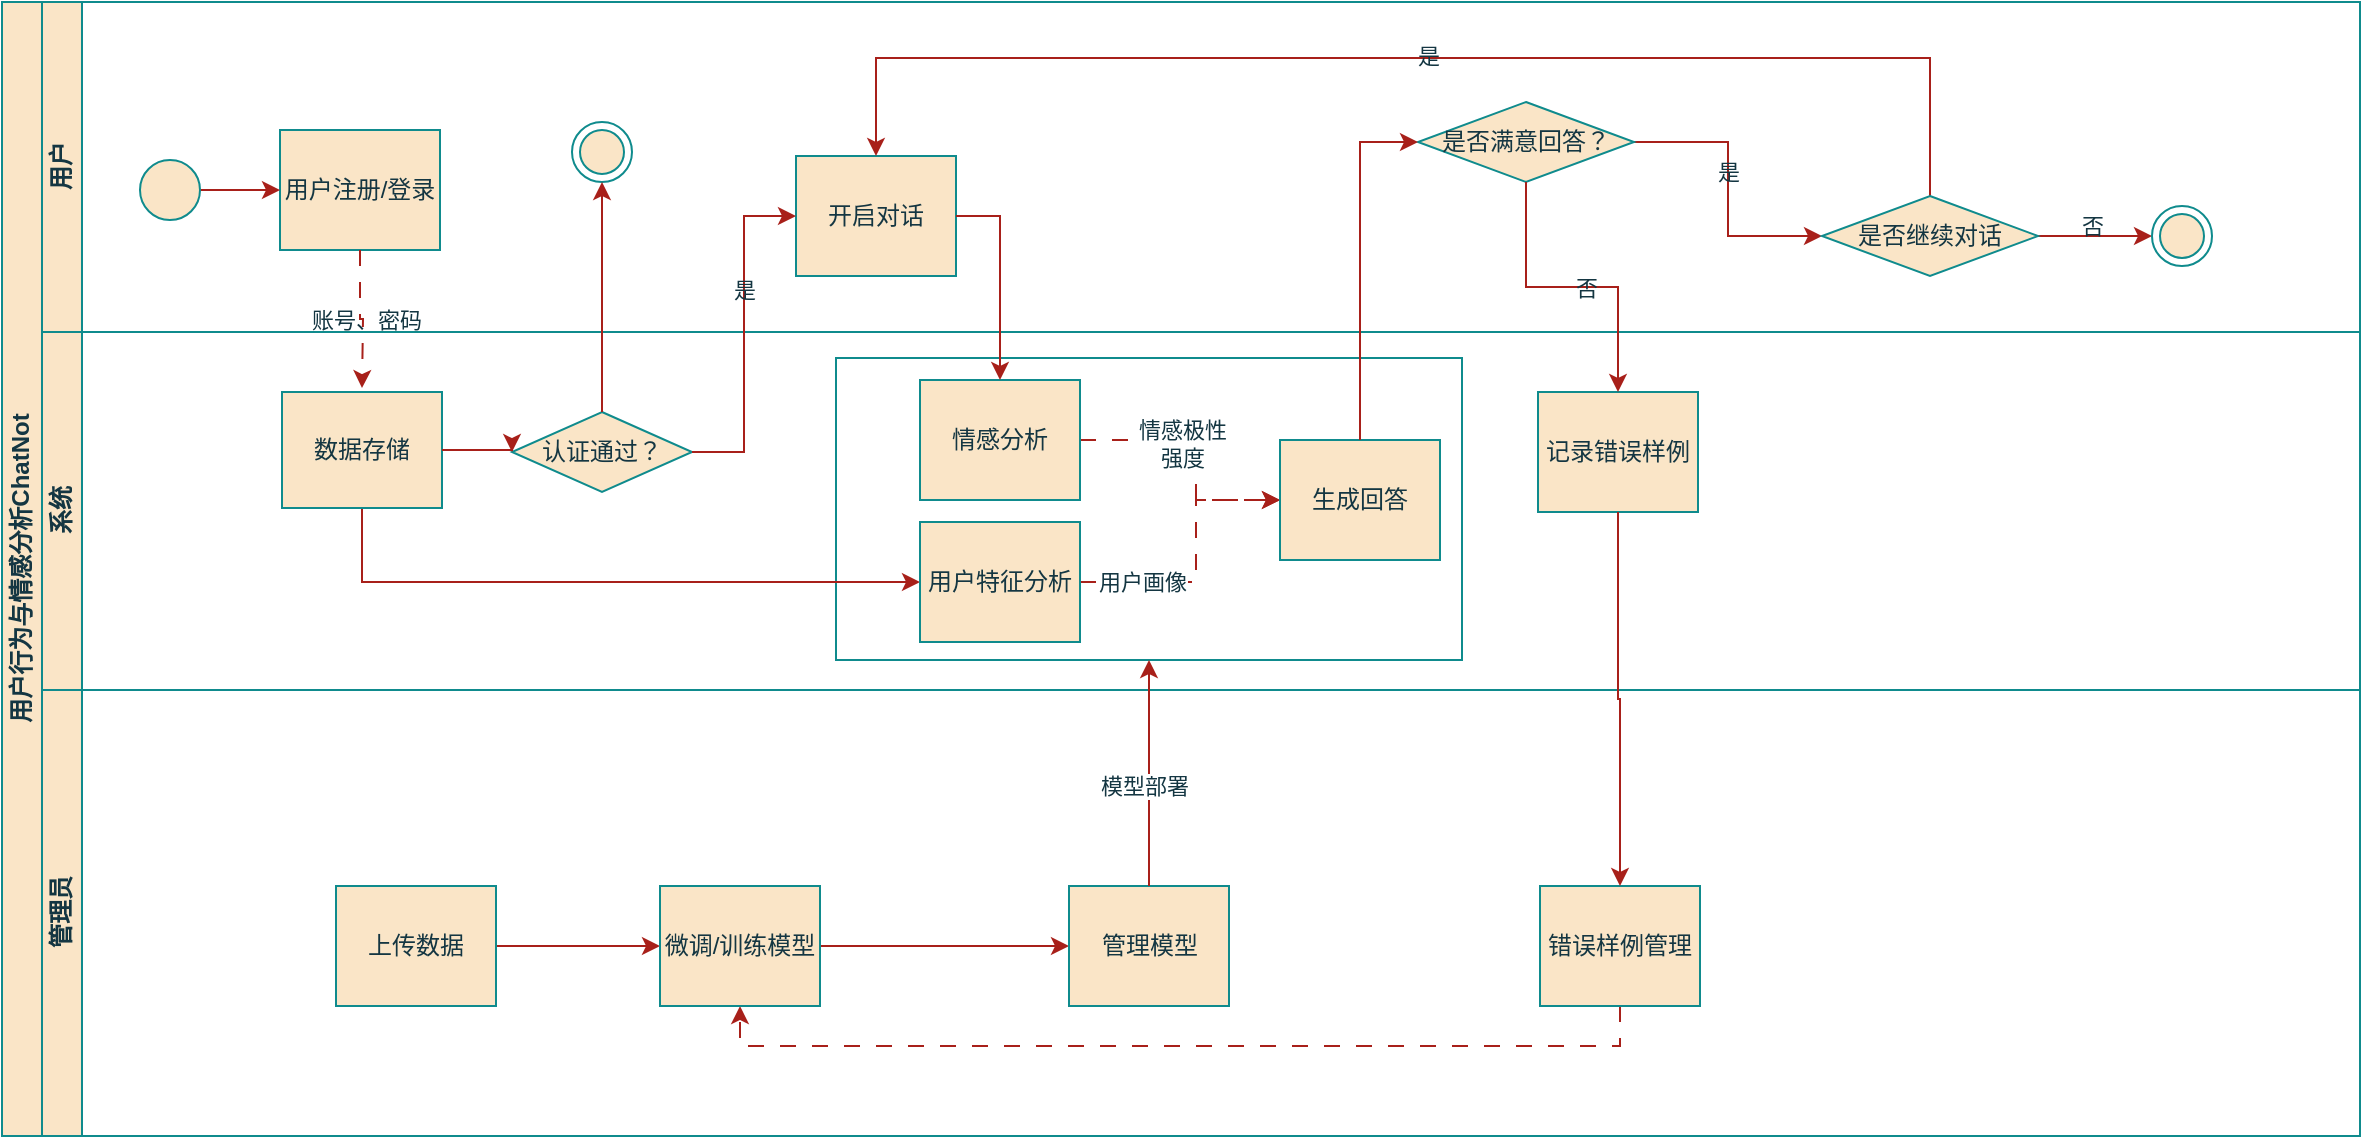<mxfile version="28.2.5">
  <diagram id="prtHgNgQTEPvFCAcTncT" name="Page-1">
    <mxGraphModel dx="1963" dy="1083" grid="0" gridSize="10" guides="1" tooltips="1" connect="1" arrows="1" fold="1" page="0" pageScale="1" pageWidth="827" pageHeight="1169" math="0" shadow="0">
      <root>
        <mxCell id="0" />
        <mxCell id="1" parent="0" />
        <mxCell id="dNxyNK7c78bLwvsdeMH5-19" value="用户行为与情感分析ChatNot" style="swimlane;html=1;childLayout=stackLayout;resizeParent=1;resizeParentMax=0;horizontal=0;startSize=20;horizontalStack=0;labelBackgroundColor=none;fillColor=#FAE5C7;strokeColor=#0F8B8D;fontColor=#143642;" parent="1" vertex="1">
          <mxGeometry x="-51" y="71" width="1179" height="567" as="geometry" />
        </mxCell>
        <mxCell id="dNxyNK7c78bLwvsdeMH5-20" value="用户" style="swimlane;html=1;startSize=20;horizontal=0;labelBackgroundColor=none;fillColor=#FAE5C7;strokeColor=#0F8B8D;fontColor=#143642;" parent="dNxyNK7c78bLwvsdeMH5-19" vertex="1">
          <mxGeometry x="20" width="1159" height="165" as="geometry" />
        </mxCell>
        <mxCell id="dNxyNK7c78bLwvsdeMH5-24" value="用户注册/登录" style="rounded=0;whiteSpace=wrap;html=1;fontFamily=Helvetica;fontSize=12;fontColor=#143642;align=center;labelBackgroundColor=none;fillColor=#FAE5C7;strokeColor=#0F8B8D;" parent="dNxyNK7c78bLwvsdeMH5-20" vertex="1">
          <mxGeometry x="119" y="64" width="80" height="60" as="geometry" />
        </mxCell>
        <mxCell id="dNxyNK7c78bLwvsdeMH5-30" value="开启对话" style="rounded=0;whiteSpace=wrap;html=1;fontFamily=Helvetica;fontSize=12;fontColor=#143642;align=center;labelBackgroundColor=none;fillColor=#FAE5C7;strokeColor=#0F8B8D;" parent="dNxyNK7c78bLwvsdeMH5-20" vertex="1">
          <mxGeometry x="377" y="77" width="80" height="60" as="geometry" />
        </mxCell>
        <mxCell id="M6F-Px4D4K-rMP6CH2uH-9" value="" style="ellipse;html=1;shape=endState;fillColor=#FAE5C7;strokeColor=#0F8B8D;labelBackgroundColor=none;fontColor=#143642;" vertex="1" parent="dNxyNK7c78bLwvsdeMH5-20">
          <mxGeometry x="265" y="60" width="30" height="30" as="geometry" />
        </mxCell>
        <mxCell id="M6F-Px4D4K-rMP6CH2uH-67" value="" style="edgeStyle=orthogonalEdgeStyle;rounded=0;orthogonalLoop=1;jettySize=auto;html=1;entryX=0;entryY=0.5;entryDx=0;entryDy=0;labelBackgroundColor=none;strokeColor=#A8201A;fontColor=default;" edge="1" parent="dNxyNK7c78bLwvsdeMH5-20" source="M6F-Px4D4K-rMP6CH2uH-35" target="M6F-Px4D4K-rMP6CH2uH-66">
          <mxGeometry relative="1" as="geometry" />
        </mxCell>
        <mxCell id="M6F-Px4D4K-rMP6CH2uH-68" value="是" style="edgeLabel;html=1;align=center;verticalAlign=middle;resizable=0;points=[];labelBackgroundColor=none;fontColor=#143642;" vertex="1" connectable="0" parent="M6F-Px4D4K-rMP6CH2uH-67">
          <mxGeometry x="-0.125" relative="1" as="geometry">
            <mxPoint as="offset" />
          </mxGeometry>
        </mxCell>
        <mxCell id="M6F-Px4D4K-rMP6CH2uH-35" value="是否满意回答？" style="rhombus;whiteSpace=wrap;html=1;fontFamily=Helvetica;fontSize=12;fontColor=#143642;align=center;labelBackgroundColor=none;fillColor=#FAE5C7;strokeColor=#0F8B8D;" vertex="1" parent="dNxyNK7c78bLwvsdeMH5-20">
          <mxGeometry x="688" y="50" width="108" height="40" as="geometry" />
        </mxCell>
        <mxCell id="M6F-Px4D4K-rMP6CH2uH-76" style="edgeStyle=orthogonalEdgeStyle;rounded=0;orthogonalLoop=1;jettySize=auto;html=1;exitX=0.5;exitY=0;exitDx=0;exitDy=0;entryX=0.5;entryY=0;entryDx=0;entryDy=0;labelBackgroundColor=none;strokeColor=#A8201A;fontColor=default;" edge="1" parent="dNxyNK7c78bLwvsdeMH5-20" source="M6F-Px4D4K-rMP6CH2uH-66" target="dNxyNK7c78bLwvsdeMH5-30">
          <mxGeometry relative="1" as="geometry">
            <mxPoint x="538.353" y="67.706" as="targetPoint" />
            <Array as="points">
              <mxPoint x="944" y="28" />
              <mxPoint x="417" y="28" />
            </Array>
          </mxGeometry>
        </mxCell>
        <mxCell id="M6F-Px4D4K-rMP6CH2uH-77" value="是" style="edgeLabel;html=1;align=center;verticalAlign=middle;resizable=0;points=[];labelBackgroundColor=none;fontColor=#143642;" vertex="1" connectable="0" parent="M6F-Px4D4K-rMP6CH2uH-76">
          <mxGeometry x="-0.008" y="-1" relative="1" as="geometry">
            <mxPoint as="offset" />
          </mxGeometry>
        </mxCell>
        <mxCell id="M6F-Px4D4K-rMP6CH2uH-78" style="edgeStyle=orthogonalEdgeStyle;rounded=0;orthogonalLoop=1;jettySize=auto;html=1;exitX=1;exitY=0.5;exitDx=0;exitDy=0;entryX=0;entryY=0.5;entryDx=0;entryDy=0;labelBackgroundColor=none;strokeColor=#A8201A;fontColor=default;" edge="1" parent="dNxyNK7c78bLwvsdeMH5-20" source="M6F-Px4D4K-rMP6CH2uH-66" target="M6F-Px4D4K-rMP6CH2uH-71">
          <mxGeometry relative="1" as="geometry" />
        </mxCell>
        <mxCell id="M6F-Px4D4K-rMP6CH2uH-79" value="否" style="edgeLabel;html=1;align=center;verticalAlign=middle;resizable=0;points=[];labelBackgroundColor=none;fontColor=#143642;" vertex="1" connectable="0" parent="M6F-Px4D4K-rMP6CH2uH-78">
          <mxGeometry x="-0.059" y="5" relative="1" as="geometry">
            <mxPoint as="offset" />
          </mxGeometry>
        </mxCell>
        <mxCell id="M6F-Px4D4K-rMP6CH2uH-66" value="是否继续对话" style="rhombus;whiteSpace=wrap;html=1;fontFamily=Helvetica;fontSize=12;fontColor=#143642;align=center;labelBackgroundColor=none;fillColor=#FAE5C7;strokeColor=#0F8B8D;" vertex="1" parent="dNxyNK7c78bLwvsdeMH5-20">
          <mxGeometry x="890" y="97" width="108" height="40" as="geometry" />
        </mxCell>
        <mxCell id="M6F-Px4D4K-rMP6CH2uH-71" value="" style="ellipse;html=1;shape=endState;fillColor=#FAE5C7;strokeColor=#0F8B8D;labelBackgroundColor=none;fontColor=#143642;" vertex="1" parent="dNxyNK7c78bLwvsdeMH5-20">
          <mxGeometry x="1055" y="102" width="30" height="30" as="geometry" />
        </mxCell>
        <mxCell id="M6F-Px4D4K-rMP6CH2uH-89" style="edgeStyle=orthogonalEdgeStyle;rounded=0;orthogonalLoop=1;jettySize=auto;html=1;entryX=0;entryY=0.5;entryDx=0;entryDy=0;strokeColor=#A8201A;fontColor=#143642;fillColor=#FAE5C7;" edge="1" parent="dNxyNK7c78bLwvsdeMH5-20" source="M6F-Px4D4K-rMP6CH2uH-86" target="dNxyNK7c78bLwvsdeMH5-24">
          <mxGeometry relative="1" as="geometry" />
        </mxCell>
        <mxCell id="M6F-Px4D4K-rMP6CH2uH-86" value="" style="ellipse;whiteSpace=wrap;html=1;labelBackgroundColor=none;fillColor=#FAE5C7;strokeColor=#0F8B8D;fontColor=#143642;" vertex="1" parent="dNxyNK7c78bLwvsdeMH5-20">
          <mxGeometry x="49" y="79" width="30" height="30" as="geometry" />
        </mxCell>
        <mxCell id="dNxyNK7c78bLwvsdeMH5-21" value="系统" style="swimlane;html=1;startSize=20;horizontal=0;labelBackgroundColor=none;fillColor=#FAE5C7;strokeColor=#0F8B8D;fontColor=#143642;" parent="dNxyNK7c78bLwvsdeMH5-19" vertex="1">
          <mxGeometry x="20" y="165" width="1159" height="179" as="geometry" />
        </mxCell>
        <mxCell id="M6F-Px4D4K-rMP6CH2uH-92" value="" style="rounded=0;whiteSpace=wrap;html=1;strokeColor=light-dark(#0f8b8d, #ededed);" vertex="1" parent="dNxyNK7c78bLwvsdeMH5-21">
          <mxGeometry x="397" y="13" width="313" height="151" as="geometry" />
        </mxCell>
        <mxCell id="M6F-Px4D4K-rMP6CH2uH-90" style="edgeStyle=orthogonalEdgeStyle;rounded=0;orthogonalLoop=1;jettySize=auto;html=1;exitX=0.5;exitY=1;exitDx=0;exitDy=0;entryX=0;entryY=0.5;entryDx=0;entryDy=0;strokeColor=#A8201A;fontColor=#143642;fillColor=#FAE5C7;" edge="1" parent="dNxyNK7c78bLwvsdeMH5-21" source="dNxyNK7c78bLwvsdeMH5-26" target="M6F-Px4D4K-rMP6CH2uH-26">
          <mxGeometry relative="1" as="geometry" />
        </mxCell>
        <mxCell id="dNxyNK7c78bLwvsdeMH5-26" value="数据存储" style="rounded=0;whiteSpace=wrap;html=1;fontFamily=Helvetica;fontSize=12;fontColor=#143642;align=center;labelBackgroundColor=none;fillColor=#FAE5C7;strokeColor=#0F8B8D;" parent="dNxyNK7c78bLwvsdeMH5-21" vertex="1">
          <mxGeometry x="120" y="30" width="80" height="58" as="geometry" />
        </mxCell>
        <mxCell id="dNxyNK7c78bLwvsdeMH5-28" value="认证通过？" style="rhombus;whiteSpace=wrap;html=1;fontFamily=Helvetica;fontSize=12;fontColor=#143642;align=center;labelBackgroundColor=none;fillColor=#FAE5C7;strokeColor=#0F8B8D;" parent="dNxyNK7c78bLwvsdeMH5-21" vertex="1">
          <mxGeometry x="235" y="40" width="90" height="40" as="geometry" />
        </mxCell>
        <mxCell id="dNxyNK7c78bLwvsdeMH5-29" value="" style="edgeStyle=orthogonalEdgeStyle;rounded=0;orthogonalLoop=1;jettySize=auto;html=1;endArrow=classic;endFill=1;exitX=0.5;exitY=1;exitDx=0;exitDy=0;dashed=1;dashPattern=8 8;labelBackgroundColor=none;strokeColor=#A8201A;fontColor=default;" parent="dNxyNK7c78bLwvsdeMH5-21" source="dNxyNK7c78bLwvsdeMH5-24" edge="1">
          <mxGeometry relative="1" as="geometry">
            <mxPoint x="58.0" y="-35.98" as="sourcePoint" />
            <mxPoint x="160" y="28" as="targetPoint" />
          </mxGeometry>
        </mxCell>
        <mxCell id="M6F-Px4D4K-rMP6CH2uH-5" value="账号、密码" style="edgeLabel;html=1;align=center;verticalAlign=middle;resizable=0;points=[];labelBackgroundColor=none;fontColor=#143642;" vertex="1" connectable="0" parent="dNxyNK7c78bLwvsdeMH5-29">
          <mxGeometry x="0.026" y="1" relative="1" as="geometry">
            <mxPoint as="offset" />
          </mxGeometry>
        </mxCell>
        <mxCell id="dNxyNK7c78bLwvsdeMH5-31" style="edgeStyle=orthogonalEdgeStyle;rounded=0;orthogonalLoop=1;jettySize=auto;html=1;endArrow=classic;endFill=1;exitX=1;exitY=0.5;exitDx=0;exitDy=0;entryX=0;entryY=0.5;entryDx=0;entryDy=0;labelBackgroundColor=none;strokeColor=#A8201A;fontColor=default;" parent="dNxyNK7c78bLwvsdeMH5-21" source="dNxyNK7c78bLwvsdeMH5-26" target="dNxyNK7c78bLwvsdeMH5-28" edge="1">
          <mxGeometry relative="1" as="geometry" />
        </mxCell>
        <mxCell id="M6F-Px4D4K-rMP6CH2uH-97" style="edgeStyle=orthogonalEdgeStyle;rounded=0;orthogonalLoop=1;jettySize=auto;html=1;exitX=1;exitY=0.5;exitDx=0;exitDy=0;entryX=0;entryY=0.5;entryDx=0;entryDy=0;strokeColor=#A8201A;fontColor=#143642;fillColor=#FAE5C7;dashed=1;dashPattern=8 8;" edge="1" parent="dNxyNK7c78bLwvsdeMH5-21" source="M6F-Px4D4K-rMP6CH2uH-26" target="M6F-Px4D4K-rMP6CH2uH-33">
          <mxGeometry relative="1" as="geometry">
            <Array as="points">
              <mxPoint x="577" y="125" />
              <mxPoint x="577" y="84" />
            </Array>
          </mxGeometry>
        </mxCell>
        <mxCell id="M6F-Px4D4K-rMP6CH2uH-99" value="用户画像" style="edgeLabel;html=1;align=center;verticalAlign=middle;resizable=0;points=[];strokeColor=#0F8B8D;fontColor=#143642;fillColor=#FAE5C7;" vertex="1" connectable="0" parent="M6F-Px4D4K-rMP6CH2uH-97">
          <mxGeometry x="-0.45" relative="1" as="geometry">
            <mxPoint x="-8" as="offset" />
          </mxGeometry>
        </mxCell>
        <mxCell id="M6F-Px4D4K-rMP6CH2uH-26" value="用户特征分析" style="rounded=0;whiteSpace=wrap;html=1;fontFamily=Helvetica;fontSize=12;fontColor=#143642;align=center;labelBackgroundColor=none;fillColor=#FAE5C7;strokeColor=#0F8B8D;" vertex="1" parent="dNxyNK7c78bLwvsdeMH5-21">
          <mxGeometry x="439" y="95" width="80" height="60" as="geometry" />
        </mxCell>
        <mxCell id="M6F-Px4D4K-rMP6CH2uH-96" style="edgeStyle=orthogonalEdgeStyle;rounded=0;orthogonalLoop=1;jettySize=auto;html=1;exitX=1;exitY=0.5;exitDx=0;exitDy=0;strokeColor=#A8201A;fontColor=#143642;fillColor=#FAE5C7;dashed=1;dashPattern=8 8;" edge="1" parent="dNxyNK7c78bLwvsdeMH5-21" source="M6F-Px4D4K-rMP6CH2uH-27" target="M6F-Px4D4K-rMP6CH2uH-33">
          <mxGeometry relative="1" as="geometry">
            <Array as="points">
              <mxPoint x="577" y="54" />
              <mxPoint x="577" y="84" />
            </Array>
          </mxGeometry>
        </mxCell>
        <mxCell id="M6F-Px4D4K-rMP6CH2uH-98" value="情感极性&lt;div&gt;强度&lt;/div&gt;" style="edgeLabel;html=1;align=center;verticalAlign=middle;resizable=0;points=[];strokeColor=#0F8B8D;fontColor=#143642;fillColor=#FAE5C7;" vertex="1" connectable="0" parent="M6F-Px4D4K-rMP6CH2uH-96">
          <mxGeometry x="-0.437" y="-4" relative="1" as="geometry">
            <mxPoint x="14" y="-2" as="offset" />
          </mxGeometry>
        </mxCell>
        <mxCell id="M6F-Px4D4K-rMP6CH2uH-27" value="情感分析" style="rounded=0;whiteSpace=wrap;html=1;fontFamily=Helvetica;fontSize=12;fontColor=#143642;align=center;labelBackgroundColor=none;fillColor=#FAE5C7;strokeColor=#0F8B8D;" vertex="1" parent="dNxyNK7c78bLwvsdeMH5-21">
          <mxGeometry x="439" y="24" width="80" height="60" as="geometry" />
        </mxCell>
        <mxCell id="M6F-Px4D4K-rMP6CH2uH-33" value="生成回答" style="rounded=0;whiteSpace=wrap;html=1;fontFamily=Helvetica;fontSize=12;fontColor=#143642;align=center;labelBackgroundColor=none;fillColor=#FAE5C7;strokeColor=#0F8B8D;" vertex="1" parent="dNxyNK7c78bLwvsdeMH5-21">
          <mxGeometry x="619" y="54" width="80" height="60" as="geometry" />
        </mxCell>
        <mxCell id="M6F-Px4D4K-rMP6CH2uH-47" value="记录错误样例" style="rounded=0;whiteSpace=wrap;html=1;fontFamily=Helvetica;fontSize=12;fontColor=#143642;align=center;labelBackgroundColor=none;fillColor=#FAE5C7;strokeColor=#0F8B8D;" vertex="1" parent="dNxyNK7c78bLwvsdeMH5-21">
          <mxGeometry x="748" y="30" width="80" height="60" as="geometry" />
        </mxCell>
        <mxCell id="dNxyNK7c78bLwvsdeMH5-22" value="管理员" style="swimlane;html=1;startSize=20;horizontal=0;labelBackgroundColor=none;fillColor=#FAE5C7;strokeColor=#0F8B8D;fontColor=#143642;" parent="dNxyNK7c78bLwvsdeMH5-19" vertex="1">
          <mxGeometry x="20" y="344" width="1159" height="223" as="geometry" />
        </mxCell>
        <mxCell id="M6F-Px4D4K-rMP6CH2uH-60" style="edgeStyle=orthogonalEdgeStyle;rounded=0;orthogonalLoop=1;jettySize=auto;html=1;entryX=0.5;entryY=1;entryDx=0;entryDy=0;dashed=1;dashPattern=8 8;labelBackgroundColor=none;strokeColor=#A8201A;fontColor=default;" edge="1" parent="dNxyNK7c78bLwvsdeMH5-22" source="dNxyNK7c78bLwvsdeMH5-34" target="M6F-Px4D4K-rMP6CH2uH-50">
          <mxGeometry relative="1" as="geometry">
            <Array as="points">
              <mxPoint x="789" y="178" />
              <mxPoint x="349" y="178" />
            </Array>
          </mxGeometry>
        </mxCell>
        <mxCell id="dNxyNK7c78bLwvsdeMH5-34" value="错误样例管理" style="rounded=0;whiteSpace=wrap;html=1;fontFamily=Helvetica;fontSize=12;fontColor=#143642;align=center;labelBackgroundColor=none;fillColor=#FAE5C7;strokeColor=#0F8B8D;" parent="dNxyNK7c78bLwvsdeMH5-22" vertex="1">
          <mxGeometry x="749" y="98" width="80" height="60" as="geometry" />
        </mxCell>
        <mxCell id="M6F-Px4D4K-rMP6CH2uH-51" value="" style="edgeStyle=orthogonalEdgeStyle;rounded=0;orthogonalLoop=1;jettySize=auto;html=1;labelBackgroundColor=none;strokeColor=#A8201A;fontColor=default;" edge="1" parent="dNxyNK7c78bLwvsdeMH5-22" source="M6F-Px4D4K-rMP6CH2uH-49" target="M6F-Px4D4K-rMP6CH2uH-50">
          <mxGeometry relative="1" as="geometry" />
        </mxCell>
        <mxCell id="M6F-Px4D4K-rMP6CH2uH-49" value="上传数据" style="rounded=0;whiteSpace=wrap;html=1;fontFamily=Helvetica;fontSize=12;fontColor=#143642;align=center;labelBackgroundColor=none;fillColor=#FAE5C7;strokeColor=#0F8B8D;" vertex="1" parent="dNxyNK7c78bLwvsdeMH5-22">
          <mxGeometry x="147" y="98" width="80" height="60" as="geometry" />
        </mxCell>
        <mxCell id="M6F-Px4D4K-rMP6CH2uH-56" value="" style="edgeStyle=orthogonalEdgeStyle;rounded=0;orthogonalLoop=1;jettySize=auto;html=1;endArrow=classic;endFill=1;labelBackgroundColor=none;strokeColor=#A8201A;fontColor=default;" edge="1" parent="dNxyNK7c78bLwvsdeMH5-22" source="M6F-Px4D4K-rMP6CH2uH-50" target="M6F-Px4D4K-rMP6CH2uH-55">
          <mxGeometry relative="1" as="geometry" />
        </mxCell>
        <mxCell id="M6F-Px4D4K-rMP6CH2uH-50" value="微调/训练模型" style="rounded=0;whiteSpace=wrap;html=1;fontFamily=Helvetica;fontSize=12;fontColor=#143642;align=center;labelBackgroundColor=none;fillColor=#FAE5C7;strokeColor=#0F8B8D;" vertex="1" parent="dNxyNK7c78bLwvsdeMH5-22">
          <mxGeometry x="309" y="98" width="80" height="60" as="geometry" />
        </mxCell>
        <mxCell id="M6F-Px4D4K-rMP6CH2uH-55" value="管理模型" style="rounded=0;whiteSpace=wrap;html=1;fontFamily=Helvetica;fontSize=12;fontColor=#143642;align=center;labelBackgroundColor=none;fillColor=#FAE5C7;strokeColor=#0F8B8D;" vertex="1" parent="dNxyNK7c78bLwvsdeMH5-22">
          <mxGeometry x="513.5" y="98" width="80" height="60" as="geometry" />
        </mxCell>
        <mxCell id="M6F-Px4D4K-rMP6CH2uH-10" style="edgeStyle=orthogonalEdgeStyle;rounded=0;orthogonalLoop=1;jettySize=auto;html=1;exitX=1;exitY=0.5;exitDx=0;exitDy=0;entryX=0;entryY=0.5;entryDx=0;entryDy=0;labelBackgroundColor=none;strokeColor=#A8201A;fontColor=default;" edge="1" parent="dNxyNK7c78bLwvsdeMH5-19" source="dNxyNK7c78bLwvsdeMH5-28" target="dNxyNK7c78bLwvsdeMH5-30">
          <mxGeometry relative="1" as="geometry">
            <mxPoint x="290" y="143" as="sourcePoint" />
            <mxPoint x="368" y="56" as="targetPoint" />
          </mxGeometry>
        </mxCell>
        <mxCell id="M6F-Px4D4K-rMP6CH2uH-11" value="是" style="edgeLabel;html=1;align=center;verticalAlign=middle;resizable=0;points=[];labelBackgroundColor=none;fontColor=#143642;" vertex="1" connectable="0" parent="M6F-Px4D4K-rMP6CH2uH-10">
          <mxGeometry x="0.265" relative="1" as="geometry">
            <mxPoint as="offset" />
          </mxGeometry>
        </mxCell>
        <mxCell id="M6F-Px4D4K-rMP6CH2uH-32" style="edgeStyle=orthogonalEdgeStyle;rounded=0;orthogonalLoop=1;jettySize=auto;html=1;exitX=1;exitY=0.5;exitDx=0;exitDy=0;entryX=0.5;entryY=0;entryDx=0;entryDy=0;labelBackgroundColor=none;strokeColor=#A8201A;fontColor=default;" edge="1" parent="dNxyNK7c78bLwvsdeMH5-19" source="dNxyNK7c78bLwvsdeMH5-30" target="M6F-Px4D4K-rMP6CH2uH-27">
          <mxGeometry relative="1" as="geometry" />
        </mxCell>
        <mxCell id="M6F-Px4D4K-rMP6CH2uH-48" style="edgeStyle=orthogonalEdgeStyle;rounded=0;orthogonalLoop=1;jettySize=auto;html=1;exitX=0.5;exitY=1;exitDx=0;exitDy=0;labelBackgroundColor=none;strokeColor=#A8201A;fontColor=default;" edge="1" parent="dNxyNK7c78bLwvsdeMH5-19" source="M6F-Px4D4K-rMP6CH2uH-47" target="dNxyNK7c78bLwvsdeMH5-34">
          <mxGeometry relative="1" as="geometry" />
        </mxCell>
        <mxCell id="M6F-Px4D4K-rMP6CH2uH-61" style="edgeStyle=orthogonalEdgeStyle;rounded=0;orthogonalLoop=1;jettySize=auto;html=1;exitX=0.5;exitY=0;exitDx=0;exitDy=0;entryX=0;entryY=0.5;entryDx=0;entryDy=0;labelBackgroundColor=none;strokeColor=#A8201A;fontColor=default;" edge="1" parent="dNxyNK7c78bLwvsdeMH5-19" source="M6F-Px4D4K-rMP6CH2uH-33" target="M6F-Px4D4K-rMP6CH2uH-35">
          <mxGeometry relative="1" as="geometry" />
        </mxCell>
        <mxCell id="M6F-Px4D4K-rMP6CH2uH-62" style="edgeStyle=orthogonalEdgeStyle;rounded=0;orthogonalLoop=1;jettySize=auto;html=1;exitX=0.5;exitY=1;exitDx=0;exitDy=0;entryX=0.5;entryY=0;entryDx=0;entryDy=0;labelBackgroundColor=none;strokeColor=#A8201A;fontColor=default;" edge="1" parent="dNxyNK7c78bLwvsdeMH5-19" source="M6F-Px4D4K-rMP6CH2uH-35" target="M6F-Px4D4K-rMP6CH2uH-47">
          <mxGeometry relative="1" as="geometry" />
        </mxCell>
        <mxCell id="M6F-Px4D4K-rMP6CH2uH-63" value="否" style="edgeLabel;html=1;align=center;verticalAlign=middle;resizable=0;points=[];labelBackgroundColor=none;fontColor=#143642;" vertex="1" connectable="0" parent="M6F-Px4D4K-rMP6CH2uH-62">
          <mxGeometry x="0.107" relative="1" as="geometry">
            <mxPoint x="-1" as="offset" />
          </mxGeometry>
        </mxCell>
        <mxCell id="M6F-Px4D4K-rMP6CH2uH-75" style="edgeStyle=orthogonalEdgeStyle;rounded=0;orthogonalLoop=1;jettySize=auto;html=1;exitX=0.5;exitY=0;exitDx=0;exitDy=0;entryX=0.5;entryY=1;entryDx=0;entryDy=0;labelBackgroundColor=none;strokeColor=#A8201A;fontColor=default;" edge="1" parent="dNxyNK7c78bLwvsdeMH5-19" source="dNxyNK7c78bLwvsdeMH5-28" target="M6F-Px4D4K-rMP6CH2uH-9">
          <mxGeometry relative="1" as="geometry" />
        </mxCell>
        <mxCell id="M6F-Px4D4K-rMP6CH2uH-93" style="edgeStyle=orthogonalEdgeStyle;rounded=0;orthogonalLoop=1;jettySize=auto;html=1;exitX=0.5;exitY=0;exitDx=0;exitDy=0;strokeColor=#A8201A;fontColor=#143642;fillColor=#FAE5C7;" edge="1" parent="dNxyNK7c78bLwvsdeMH5-19" source="M6F-Px4D4K-rMP6CH2uH-55" target="M6F-Px4D4K-rMP6CH2uH-92">
          <mxGeometry relative="1" as="geometry" />
        </mxCell>
        <mxCell id="M6F-Px4D4K-rMP6CH2uH-94" value="模型部署" style="edgeLabel;html=1;align=center;verticalAlign=middle;resizable=0;points=[];strokeColor=#0F8B8D;fontColor=#143642;fillColor=#FAE5C7;" vertex="1" connectable="0" parent="M6F-Px4D4K-rMP6CH2uH-93">
          <mxGeometry x="-0.113" y="3" relative="1" as="geometry">
            <mxPoint as="offset" />
          </mxGeometry>
        </mxCell>
      </root>
    </mxGraphModel>
  </diagram>
</mxfile>
